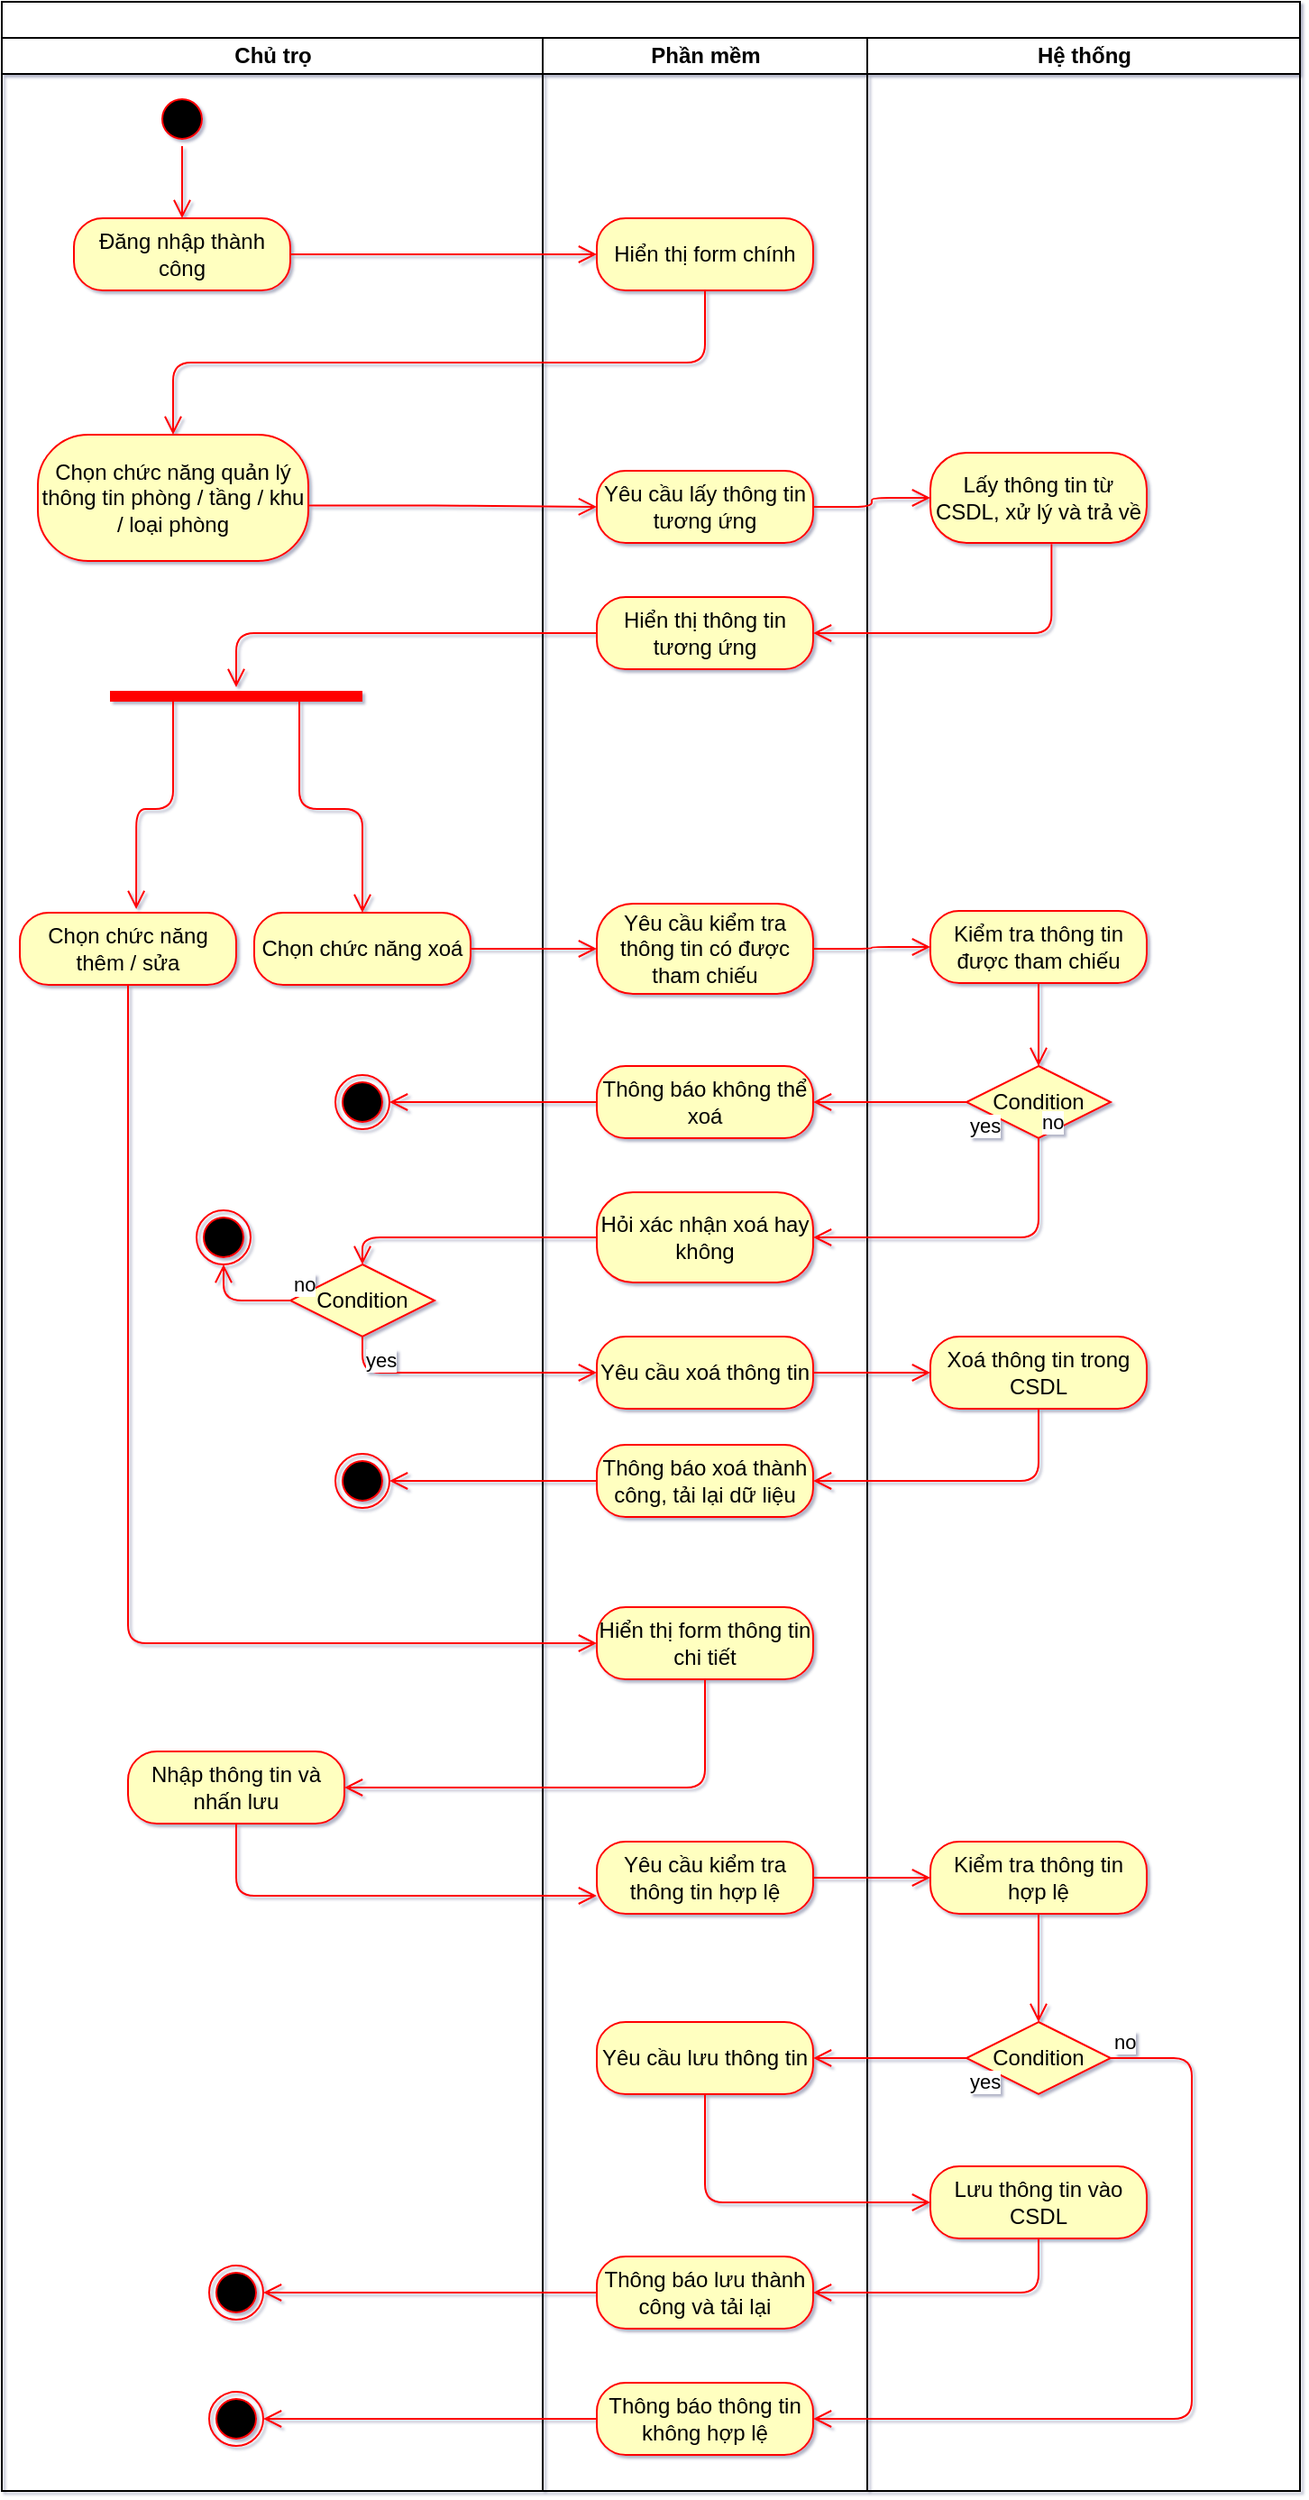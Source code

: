 <mxfile version="12.3.3" type="device" pages="3"><diagram id="8wtXihvaPGxQXvfN6oW_" name="Phòng"><mxGraphModel dx="2149" dy="1546" grid="1" gridSize="10" guides="1" tooltips="1" connect="1" arrows="1" fold="1" page="1" pageScale="1" pageWidth="827" pageHeight="1169" math="0" shadow="1"><root><mxCell id="0"/><mxCell id="1" parent="0"/><mxCell id="dEPfVH88WC-R2HEpu6A2-1" value="" style="swimlane;html=1;childLayout=stackLayout;resizeParent=1;resizeParentMax=0;startSize=20;" vertex="1" parent="1"><mxGeometry x="52" y="20" width="720" height="1380" as="geometry"/></mxCell><mxCell id="dEPfVH88WC-R2HEpu6A2-2" value="Chủ trọ" style="swimlane;html=1;startSize=20;" vertex="1" parent="dEPfVH88WC-R2HEpu6A2-1"><mxGeometry y="20" width="300" height="1360" as="geometry"/></mxCell><mxCell id="dEPfVH88WC-R2HEpu6A2-5" value="" style="ellipse;html=1;shape=startState;fillColor=#000000;strokeColor=#ff0000;" vertex="1" parent="dEPfVH88WC-R2HEpu6A2-2"><mxGeometry x="85" y="30" width="30" height="30" as="geometry"/></mxCell><mxCell id="dEPfVH88WC-R2HEpu6A2-6" value="" style="edgeStyle=orthogonalEdgeStyle;html=1;verticalAlign=bottom;endArrow=open;endSize=8;strokeColor=#ff0000;" edge="1" source="dEPfVH88WC-R2HEpu6A2-5" parent="dEPfVH88WC-R2HEpu6A2-2"><mxGeometry relative="1" as="geometry"><mxPoint x="100" y="100" as="targetPoint"/></mxGeometry></mxCell><mxCell id="dEPfVH88WC-R2HEpu6A2-7" value="Đăng nhập thành công" style="rounded=1;whiteSpace=wrap;html=1;arcSize=40;fontColor=#000000;fillColor=#ffffc0;strokeColor=#ff0000;" vertex="1" parent="dEPfVH88WC-R2HEpu6A2-2"><mxGeometry x="40" y="100" width="120" height="40" as="geometry"/></mxCell><mxCell id="dEPfVH88WC-R2HEpu6A2-11" value="Chọn chức năng quản lý thông tin phòng / tầng / khu / loại phòng" style="rounded=1;whiteSpace=wrap;html=1;arcSize=40;fontColor=#000000;fillColor=#ffffc0;strokeColor=#ff0000;" vertex="1" parent="dEPfVH88WC-R2HEpu6A2-2"><mxGeometry x="20" y="220" width="150" height="70" as="geometry"/></mxCell><mxCell id="dEPfVH88WC-R2HEpu6A2-19" value="" style="shape=line;html=1;strokeWidth=6;strokeColor=#ff0000;" vertex="1" parent="dEPfVH88WC-R2HEpu6A2-2"><mxGeometry x="60" y="360" width="140" height="10" as="geometry"/></mxCell><mxCell id="dEPfVH88WC-R2HEpu6A2-20" value="" style="edgeStyle=orthogonalEdgeStyle;html=1;verticalAlign=bottom;endArrow=open;endSize=8;strokeColor=#ff0000;exitX=0.25;exitY=0.5;exitDx=0;exitDy=0;exitPerimeter=0;entryX=0.538;entryY=-0.05;entryDx=0;entryDy=0;entryPerimeter=0;" edge="1" source="dEPfVH88WC-R2HEpu6A2-19" parent="dEPfVH88WC-R2HEpu6A2-2" target="dEPfVH88WC-R2HEpu6A2-21"><mxGeometry relative="1" as="geometry"><mxPoint x="30" y="480" as="targetPoint"/><mxPoint x="70" y="370" as="sourcePoint"/></mxGeometry></mxCell><mxCell id="dEPfVH88WC-R2HEpu6A2-21" value="Chọn chức năng thêm / sửa" style="rounded=1;whiteSpace=wrap;html=1;arcSize=40;fontColor=#000000;fillColor=#ffffc0;strokeColor=#ff0000;" vertex="1" parent="dEPfVH88WC-R2HEpu6A2-2"><mxGeometry x="10" y="485" width="120" height="40" as="geometry"/></mxCell><mxCell id="dEPfVH88WC-R2HEpu6A2-23" value="Chọn chức năng xoá" style="rounded=1;whiteSpace=wrap;html=1;arcSize=40;fontColor=#000000;fillColor=#ffffc0;strokeColor=#ff0000;" vertex="1" parent="dEPfVH88WC-R2HEpu6A2-2"><mxGeometry x="140" y="485" width="120" height="40" as="geometry"/></mxCell><mxCell id="dEPfVH88WC-R2HEpu6A2-25" value="" style="edgeStyle=orthogonalEdgeStyle;html=1;verticalAlign=bottom;endArrow=open;endSize=8;strokeColor=#ff0000;exitX=0.75;exitY=0.5;exitDx=0;exitDy=0;exitPerimeter=0;entryX=0.5;entryY=0;entryDx=0;entryDy=0;" edge="1" parent="dEPfVH88WC-R2HEpu6A2-2" source="dEPfVH88WC-R2HEpu6A2-19" target="dEPfVH88WC-R2HEpu6A2-23"><mxGeometry relative="1" as="geometry"><mxPoint x="40" y="490.0" as="targetPoint"/><mxPoint x="69.667" y="374.833" as="sourcePoint"/></mxGeometry></mxCell><mxCell id="dEPfVH88WC-R2HEpu6A2-36" value="" style="ellipse;html=1;shape=endState;fillColor=#000000;strokeColor=#ff0000;" vertex="1" parent="dEPfVH88WC-R2HEpu6A2-2"><mxGeometry x="185" y="575" width="30" height="30" as="geometry"/></mxCell><mxCell id="dEPfVH88WC-R2HEpu6A2-39" value="Condition" style="rhombus;whiteSpace=wrap;html=1;fillColor=#ffffc0;strokeColor=#ff0000;" vertex="1" parent="dEPfVH88WC-R2HEpu6A2-2"><mxGeometry x="160" y="680" width="80" height="40" as="geometry"/></mxCell><mxCell id="dEPfVH88WC-R2HEpu6A2-40" value="no" style="edgeStyle=orthogonalEdgeStyle;html=1;align=left;verticalAlign=bottom;endArrow=open;endSize=8;strokeColor=#ff0000;exitX=0;exitY=0.5;exitDx=0;exitDy=0;entryX=0.5;entryY=1;entryDx=0;entryDy=0;" edge="1" source="dEPfVH88WC-R2HEpu6A2-39" parent="dEPfVH88WC-R2HEpu6A2-2" target="dEPfVH88WC-R2HEpu6A2-71"><mxGeometry x="-1" relative="1" as="geometry"><mxPoint x="103" y="700" as="targetPoint"/><Array as="points"><mxPoint x="123" y="700"/></Array></mxGeometry></mxCell><mxCell id="dEPfVH88WC-R2HEpu6A2-49" value="" style="ellipse;html=1;shape=endState;fillColor=#000000;strokeColor=#ff0000;" vertex="1" parent="dEPfVH88WC-R2HEpu6A2-2"><mxGeometry x="185" y="785" width="30" height="30" as="geometry"/></mxCell><mxCell id="dEPfVH88WC-R2HEpu6A2-52" value="Nhập thông tin và nhấn lưu" style="rounded=1;whiteSpace=wrap;html=1;arcSize=40;fontColor=#000000;fillColor=#ffffc0;strokeColor=#ff0000;" vertex="1" parent="dEPfVH88WC-R2HEpu6A2-2"><mxGeometry x="70" y="950" width="120" height="40" as="geometry"/></mxCell><mxCell id="dEPfVH88WC-R2HEpu6A2-67" value="" style="ellipse;html=1;shape=endState;fillColor=#000000;strokeColor=#ff0000;" vertex="1" parent="dEPfVH88WC-R2HEpu6A2-2"><mxGeometry x="115" y="1235" width="30" height="30" as="geometry"/></mxCell><mxCell id="dEPfVH88WC-R2HEpu6A2-70" value="" style="ellipse;html=1;shape=endState;fillColor=#000000;strokeColor=#ff0000;" vertex="1" parent="dEPfVH88WC-R2HEpu6A2-2"><mxGeometry x="115" y="1305" width="30" height="30" as="geometry"/></mxCell><mxCell id="dEPfVH88WC-R2HEpu6A2-71" value="" style="ellipse;html=1;shape=endState;fillColor=#000000;strokeColor=#ff0000;" vertex="1" parent="dEPfVH88WC-R2HEpu6A2-2"><mxGeometry x="108" y="650" width="30" height="30" as="geometry"/></mxCell><mxCell id="dEPfVH88WC-R2HEpu6A2-3" value="Phần mềm" style="swimlane;html=1;startSize=20;" vertex="1" parent="dEPfVH88WC-R2HEpu6A2-1"><mxGeometry x="300" y="20" width="180" height="1360" as="geometry"/></mxCell><mxCell id="dEPfVH88WC-R2HEpu6A2-9" value="Hiển thị form chính" style="rounded=1;whiteSpace=wrap;html=1;arcSize=40;fontColor=#000000;fillColor=#ffffc0;strokeColor=#ff0000;" vertex="1" parent="dEPfVH88WC-R2HEpu6A2-3"><mxGeometry x="30" y="100" width="120" height="40" as="geometry"/></mxCell><mxCell id="dEPfVH88WC-R2HEpu6A2-13" value="Yêu cầu lấy thông tin tương ứng" style="rounded=1;whiteSpace=wrap;html=1;arcSize=40;fontColor=#000000;fillColor=#ffffc0;strokeColor=#ff0000;" vertex="1" parent="dEPfVH88WC-R2HEpu6A2-3"><mxGeometry x="30" y="240" width="120" height="40" as="geometry"/></mxCell><mxCell id="dEPfVH88WC-R2HEpu6A2-17" value="Hiển thị thông tin tương ứng" style="rounded=1;whiteSpace=wrap;html=1;arcSize=40;fontColor=#000000;fillColor=#ffffc0;strokeColor=#ff0000;" vertex="1" parent="dEPfVH88WC-R2HEpu6A2-3"><mxGeometry x="30" y="310" width="120" height="40" as="geometry"/></mxCell><mxCell id="dEPfVH88WC-R2HEpu6A2-26" value="Yêu cầu kiểm tra thông tin có được tham chiếu" style="rounded=1;whiteSpace=wrap;html=1;arcSize=40;fontColor=#000000;fillColor=#ffffc0;strokeColor=#ff0000;" vertex="1" parent="dEPfVH88WC-R2HEpu6A2-3"><mxGeometry x="30" y="480" width="120" height="50" as="geometry"/></mxCell><mxCell id="dEPfVH88WC-R2HEpu6A2-34" value="Thông báo không thể xoá" style="rounded=1;whiteSpace=wrap;html=1;arcSize=40;fontColor=#000000;fillColor=#ffffc0;strokeColor=#ff0000;" vertex="1" parent="dEPfVH88WC-R2HEpu6A2-3"><mxGeometry x="30" y="570" width="120" height="40" as="geometry"/></mxCell><mxCell id="dEPfVH88WC-R2HEpu6A2-37" value="Hỏi xác nhận xoá hay không" style="rounded=1;whiteSpace=wrap;html=1;arcSize=40;fontColor=#000000;fillColor=#ffffc0;strokeColor=#ff0000;" vertex="1" parent="dEPfVH88WC-R2HEpu6A2-3"><mxGeometry x="30" y="640" width="120" height="50" as="geometry"/></mxCell><mxCell id="dEPfVH88WC-R2HEpu6A2-42" value="Yêu cầu xoá thông tin" style="rounded=1;whiteSpace=wrap;html=1;arcSize=40;fontColor=#000000;fillColor=#ffffc0;strokeColor=#ff0000;" vertex="1" parent="dEPfVH88WC-R2HEpu6A2-3"><mxGeometry x="30" y="720" width="120" height="40" as="geometry"/></mxCell><mxCell id="dEPfVH88WC-R2HEpu6A2-47" value="Thông báo xoá thành công, tải lại dữ liệu" style="rounded=1;whiteSpace=wrap;html=1;arcSize=40;fontColor=#000000;fillColor=#ffffc0;strokeColor=#ff0000;" vertex="1" parent="dEPfVH88WC-R2HEpu6A2-3"><mxGeometry x="30" y="780" width="120" height="40" as="geometry"/></mxCell><mxCell id="dEPfVH88WC-R2HEpu6A2-50" value="Hiển thị form thông tin chi tiết" style="rounded=1;whiteSpace=wrap;html=1;arcSize=40;fontColor=#000000;fillColor=#ffffc0;strokeColor=#ff0000;" vertex="1" parent="dEPfVH88WC-R2HEpu6A2-3"><mxGeometry x="30" y="870" width="120" height="40" as="geometry"/></mxCell><mxCell id="dEPfVH88WC-R2HEpu6A2-54" value="Yêu cầu kiểm tra thông tin hợp lệ" style="rounded=1;whiteSpace=wrap;html=1;arcSize=40;fontColor=#000000;fillColor=#ffffc0;strokeColor=#ff0000;" vertex="1" parent="dEPfVH88WC-R2HEpu6A2-3"><mxGeometry x="30" y="1000" width="120" height="40" as="geometry"/></mxCell><mxCell id="dEPfVH88WC-R2HEpu6A2-61" value="Yêu cầu lưu thông tin" style="rounded=1;whiteSpace=wrap;html=1;arcSize=40;fontColor=#000000;fillColor=#ffffc0;strokeColor=#ff0000;" vertex="1" parent="dEPfVH88WC-R2HEpu6A2-3"><mxGeometry x="30" y="1100" width="120" height="40" as="geometry"/></mxCell><mxCell id="dEPfVH88WC-R2HEpu6A2-65" value="Thông báo lưu thành công và tải lại" style="rounded=1;whiteSpace=wrap;html=1;arcSize=40;fontColor=#000000;fillColor=#ffffc0;strokeColor=#ff0000;" vertex="1" parent="dEPfVH88WC-R2HEpu6A2-3"><mxGeometry x="30" y="1230" width="120" height="40" as="geometry"/></mxCell><mxCell id="dEPfVH88WC-R2HEpu6A2-68" value="Thông báo thông tin không hợp lệ" style="rounded=1;whiteSpace=wrap;html=1;arcSize=40;fontColor=#000000;fillColor=#ffffc0;strokeColor=#ff0000;" vertex="1" parent="dEPfVH88WC-R2HEpu6A2-3"><mxGeometry x="30" y="1300" width="120" height="40" as="geometry"/></mxCell><mxCell id="dEPfVH88WC-R2HEpu6A2-4" value="Hệ thống" style="swimlane;html=1;startSize=20;" vertex="1" parent="dEPfVH88WC-R2HEpu6A2-1"><mxGeometry x="480" y="20" width="240" height="1360" as="geometry"/></mxCell><mxCell id="dEPfVH88WC-R2HEpu6A2-15" value="Lấy thông tin từ CSDL, xử lý và trả về" style="rounded=1;whiteSpace=wrap;html=1;arcSize=40;fontColor=#000000;fillColor=#ffffc0;strokeColor=#ff0000;" vertex="1" parent="dEPfVH88WC-R2HEpu6A2-4"><mxGeometry x="35" y="230" width="120" height="50" as="geometry"/></mxCell><mxCell id="dEPfVH88WC-R2HEpu6A2-28" value="Kiểm tra thông tin được tham chiếu" style="rounded=1;whiteSpace=wrap;html=1;arcSize=40;fontColor=#000000;fillColor=#ffffc0;strokeColor=#ff0000;" vertex="1" parent="dEPfVH88WC-R2HEpu6A2-4"><mxGeometry x="35" y="484" width="120" height="40" as="geometry"/></mxCell><mxCell id="dEPfVH88WC-R2HEpu6A2-29" value="" style="edgeStyle=orthogonalEdgeStyle;html=1;verticalAlign=bottom;endArrow=open;endSize=8;strokeColor=#ff0000;entryX=0.5;entryY=0;entryDx=0;entryDy=0;" edge="1" source="dEPfVH88WC-R2HEpu6A2-28" parent="dEPfVH88WC-R2HEpu6A2-4" target="dEPfVH88WC-R2HEpu6A2-30"><mxGeometry relative="1" as="geometry"><mxPoint x="95" y="584" as="targetPoint"/></mxGeometry></mxCell><mxCell id="dEPfVH88WC-R2HEpu6A2-30" value="Condition" style="rhombus;whiteSpace=wrap;html=1;fillColor=#ffffc0;strokeColor=#ff0000;" vertex="1" parent="dEPfVH88WC-R2HEpu6A2-4"><mxGeometry x="55" y="570" width="80" height="40" as="geometry"/></mxCell><mxCell id="dEPfVH88WC-R2HEpu6A2-44" value="Xoá thông tin trong CSDL" style="rounded=1;whiteSpace=wrap;html=1;arcSize=40;fontColor=#000000;fillColor=#ffffc0;strokeColor=#ff0000;" vertex="1" parent="dEPfVH88WC-R2HEpu6A2-4"><mxGeometry x="35" y="720" width="120" height="40" as="geometry"/></mxCell><mxCell id="dEPfVH88WC-R2HEpu6A2-56" value="Kiểm tra thông tin hợp lệ" style="rounded=1;whiteSpace=wrap;html=1;arcSize=40;fontColor=#000000;fillColor=#ffffc0;strokeColor=#ff0000;" vertex="1" parent="dEPfVH88WC-R2HEpu6A2-4"><mxGeometry x="35" y="1000" width="120" height="40" as="geometry"/></mxCell><mxCell id="dEPfVH88WC-R2HEpu6A2-57" value="" style="edgeStyle=orthogonalEdgeStyle;html=1;verticalAlign=bottom;endArrow=open;endSize=8;strokeColor=#ff0000;entryX=0.5;entryY=0;entryDx=0;entryDy=0;" edge="1" source="dEPfVH88WC-R2HEpu6A2-56" parent="dEPfVH88WC-R2HEpu6A2-4" target="dEPfVH88WC-R2HEpu6A2-58"><mxGeometry relative="1" as="geometry"><mxPoint x="95" y="1100" as="targetPoint"/></mxGeometry></mxCell><mxCell id="dEPfVH88WC-R2HEpu6A2-58" value="Condition" style="rhombus;whiteSpace=wrap;html=1;fillColor=#ffffc0;strokeColor=#ff0000;" vertex="1" parent="dEPfVH88WC-R2HEpu6A2-4"><mxGeometry x="55" y="1100" width="80" height="40" as="geometry"/></mxCell><mxCell id="dEPfVH88WC-R2HEpu6A2-63" value="Lưu thông tin vào CSDL" style="rounded=1;whiteSpace=wrap;html=1;arcSize=40;fontColor=#000000;fillColor=#ffffc0;strokeColor=#ff0000;" vertex="1" parent="dEPfVH88WC-R2HEpu6A2-4"><mxGeometry x="35" y="1180" width="120" height="40" as="geometry"/></mxCell><mxCell id="dEPfVH88WC-R2HEpu6A2-8" value="" style="edgeStyle=orthogonalEdgeStyle;html=1;verticalAlign=bottom;endArrow=open;endSize=8;strokeColor=#ff0000;exitX=1;exitY=0.5;exitDx=0;exitDy=0;entryX=0;entryY=0.5;entryDx=0;entryDy=0;" edge="1" source="dEPfVH88WC-R2HEpu6A2-7" parent="dEPfVH88WC-R2HEpu6A2-1" target="dEPfVH88WC-R2HEpu6A2-9"><mxGeometry relative="1" as="geometry"><mxPoint x="230" y="140" as="targetPoint"/></mxGeometry></mxCell><mxCell id="dEPfVH88WC-R2HEpu6A2-10" value="" style="edgeStyle=orthogonalEdgeStyle;html=1;verticalAlign=bottom;endArrow=open;endSize=8;strokeColor=#ff0000;entryX=0.5;entryY=0;entryDx=0;entryDy=0;exitX=0.5;exitY=1;exitDx=0;exitDy=0;" edge="1" source="dEPfVH88WC-R2HEpu6A2-9" parent="dEPfVH88WC-R2HEpu6A2-1" target="dEPfVH88WC-R2HEpu6A2-11"><mxGeometry relative="1" as="geometry"><mxPoint x="290" y="220" as="targetPoint"/></mxGeometry></mxCell><mxCell id="dEPfVH88WC-R2HEpu6A2-12" value="" style="edgeStyle=orthogonalEdgeStyle;html=1;verticalAlign=bottom;endArrow=open;endSize=8;strokeColor=#ff0000;entryX=0;entryY=0.5;entryDx=0;entryDy=0;exitX=1;exitY=0.561;exitDx=0;exitDy=0;exitPerimeter=0;" edge="1" source="dEPfVH88WC-R2HEpu6A2-11" parent="dEPfVH88WC-R2HEpu6A2-1" target="dEPfVH88WC-R2HEpu6A2-13"><mxGeometry relative="1" as="geometry"><mxPoint x="100" y="390" as="targetPoint"/></mxGeometry></mxCell><mxCell id="dEPfVH88WC-R2HEpu6A2-14" value="" style="edgeStyle=orthogonalEdgeStyle;html=1;verticalAlign=bottom;endArrow=open;endSize=8;strokeColor=#ff0000;entryX=0;entryY=0.5;entryDx=0;entryDy=0;" edge="1" source="dEPfVH88WC-R2HEpu6A2-13" parent="dEPfVH88WC-R2HEpu6A2-1" target="dEPfVH88WC-R2HEpu6A2-15"><mxGeometry relative="1" as="geometry"><mxPoint x="415" y="280" as="targetPoint"/></mxGeometry></mxCell><mxCell id="dEPfVH88WC-R2HEpu6A2-16" value="" style="edgeStyle=orthogonalEdgeStyle;html=1;verticalAlign=bottom;endArrow=open;endSize=8;strokeColor=#ff0000;entryX=1;entryY=0.5;entryDx=0;entryDy=0;exitX=0.56;exitY=1.013;exitDx=0;exitDy=0;exitPerimeter=0;" edge="1" source="dEPfVH88WC-R2HEpu6A2-15" parent="dEPfVH88WC-R2HEpu6A2-1" target="dEPfVH88WC-R2HEpu6A2-17"><mxGeometry relative="1" as="geometry"><mxPoint x="475" y="360" as="targetPoint"/></mxGeometry></mxCell><mxCell id="dEPfVH88WC-R2HEpu6A2-18" value="" style="edgeStyle=orthogonalEdgeStyle;html=1;verticalAlign=bottom;endArrow=open;endSize=8;strokeColor=#ff0000;" edge="1" source="dEPfVH88WC-R2HEpu6A2-17" parent="dEPfVH88WC-R2HEpu6A2-1" target="dEPfVH88WC-R2HEpu6A2-19"><mxGeometry relative="1" as="geometry"><mxPoint x="100" y="350" as="targetPoint"/><Array as="points"><mxPoint x="130" y="350"/></Array></mxGeometry></mxCell><mxCell id="dEPfVH88WC-R2HEpu6A2-24" value="" style="edgeStyle=orthogonalEdgeStyle;html=1;verticalAlign=bottom;endArrow=open;endSize=8;strokeColor=#ff0000;entryX=0;entryY=0.5;entryDx=0;entryDy=0;" edge="1" source="dEPfVH88WC-R2HEpu6A2-23" parent="dEPfVH88WC-R2HEpu6A2-1" target="dEPfVH88WC-R2HEpu6A2-26"><mxGeometry relative="1" as="geometry"><mxPoint x="225" y="590" as="targetPoint"/></mxGeometry></mxCell><mxCell id="dEPfVH88WC-R2HEpu6A2-27" value="" style="edgeStyle=orthogonalEdgeStyle;html=1;verticalAlign=bottom;endArrow=open;endSize=8;strokeColor=#ff0000;entryX=0;entryY=0.5;entryDx=0;entryDy=0;" edge="1" source="dEPfVH88WC-R2HEpu6A2-26" parent="dEPfVH88WC-R2HEpu6A2-1" target="dEPfVH88WC-R2HEpu6A2-28"><mxGeometry relative="1" as="geometry"><mxPoint x="390" y="600" as="targetPoint"/></mxGeometry></mxCell><mxCell id="dEPfVH88WC-R2HEpu6A2-32" value="yes" style="edgeStyle=orthogonalEdgeStyle;html=1;align=left;verticalAlign=top;endArrow=open;endSize=8;strokeColor=#ff0000;entryX=1;entryY=0.5;entryDx=0;entryDy=0;" edge="1" source="dEPfVH88WC-R2HEpu6A2-30" parent="dEPfVH88WC-R2HEpu6A2-1" target="dEPfVH88WC-R2HEpu6A2-34"><mxGeometry x="-1" relative="1" as="geometry"><mxPoint x="525" y="710" as="targetPoint"/></mxGeometry></mxCell><mxCell id="dEPfVH88WC-R2HEpu6A2-35" value="" style="edgeStyle=orthogonalEdgeStyle;html=1;verticalAlign=bottom;endArrow=open;endSize=8;strokeColor=#ff0000;entryX=1;entryY=0.5;entryDx=0;entryDy=0;" edge="1" source="dEPfVH88WC-R2HEpu6A2-34" parent="dEPfVH88WC-R2HEpu6A2-1" target="dEPfVH88WC-R2HEpu6A2-36"><mxGeometry relative="1" as="geometry"><mxPoint x="390" y="710" as="targetPoint"/></mxGeometry></mxCell><mxCell id="dEPfVH88WC-R2HEpu6A2-31" value="no" style="edgeStyle=orthogonalEdgeStyle;html=1;align=left;verticalAlign=bottom;endArrow=open;endSize=8;strokeColor=#ff0000;entryX=1;entryY=0.5;entryDx=0;entryDy=0;exitX=0.5;exitY=1;exitDx=0;exitDy=0;" edge="1" source="dEPfVH88WC-R2HEpu6A2-30" parent="dEPfVH88WC-R2HEpu6A2-1" target="dEPfVH88WC-R2HEpu6A2-37"><mxGeometry x="-1" relative="1" as="geometry"><mxPoint x="640" y="710" as="targetPoint"/></mxGeometry></mxCell><mxCell id="dEPfVH88WC-R2HEpu6A2-38" value="" style="edgeStyle=orthogonalEdgeStyle;html=1;verticalAlign=bottom;endArrow=open;endSize=8;strokeColor=#ff0000;entryX=0.5;entryY=0;entryDx=0;entryDy=0;" edge="1" source="dEPfVH88WC-R2HEpu6A2-37" parent="dEPfVH88WC-R2HEpu6A2-1" target="dEPfVH88WC-R2HEpu6A2-39"><mxGeometry relative="1" as="geometry"><mxPoint x="390" y="760" as="targetPoint"/></mxGeometry></mxCell><mxCell id="dEPfVH88WC-R2HEpu6A2-41" value="yes" style="edgeStyle=orthogonalEdgeStyle;html=1;align=left;verticalAlign=top;endArrow=open;endSize=8;strokeColor=#ff0000;entryX=0;entryY=0.5;entryDx=0;entryDy=0;exitX=0.5;exitY=1;exitDx=0;exitDy=0;" edge="1" source="dEPfVH88WC-R2HEpu6A2-39" parent="dEPfVH88WC-R2HEpu6A2-1" target="dEPfVH88WC-R2HEpu6A2-42"><mxGeometry x="-1" relative="1" as="geometry"><mxPoint x="200" y="800" as="targetPoint"/></mxGeometry></mxCell><mxCell id="dEPfVH88WC-R2HEpu6A2-43" value="" style="edgeStyle=orthogonalEdgeStyle;html=1;verticalAlign=bottom;endArrow=open;endSize=8;strokeColor=#ff0000;entryX=0;entryY=0.5;entryDx=0;entryDy=0;" edge="1" source="dEPfVH88WC-R2HEpu6A2-42" parent="dEPfVH88WC-R2HEpu6A2-1" target="dEPfVH88WC-R2HEpu6A2-44"><mxGeometry relative="1" as="geometry"><mxPoint x="390" y="840" as="targetPoint"/></mxGeometry></mxCell><mxCell id="dEPfVH88WC-R2HEpu6A2-45" value="" style="edgeStyle=orthogonalEdgeStyle;html=1;verticalAlign=bottom;endArrow=open;endSize=8;strokeColor=#ff0000;entryX=1;entryY=0.5;entryDx=0;entryDy=0;exitX=0.5;exitY=1;exitDx=0;exitDy=0;" edge="1" source="dEPfVH88WC-R2HEpu6A2-44" parent="dEPfVH88WC-R2HEpu6A2-1" target="dEPfVH88WC-R2HEpu6A2-47"><mxGeometry relative="1" as="geometry"><mxPoint x="575" y="840" as="targetPoint"/></mxGeometry></mxCell><mxCell id="dEPfVH88WC-R2HEpu6A2-48" value="" style="edgeStyle=orthogonalEdgeStyle;html=1;verticalAlign=bottom;endArrow=open;endSize=8;strokeColor=#ff0000;entryX=1;entryY=0.5;entryDx=0;entryDy=0;" edge="1" source="dEPfVH88WC-R2HEpu6A2-47" parent="dEPfVH88WC-R2HEpu6A2-1" target="dEPfVH88WC-R2HEpu6A2-49"><mxGeometry relative="1" as="geometry"><mxPoint x="220" y="820" as="targetPoint"/></mxGeometry></mxCell><mxCell id="dEPfVH88WC-R2HEpu6A2-22" value="" style="edgeStyle=orthogonalEdgeStyle;html=1;verticalAlign=bottom;endArrow=open;endSize=8;strokeColor=#ff0000;entryX=0;entryY=0.5;entryDx=0;entryDy=0;exitX=0.5;exitY=1;exitDx=0;exitDy=0;" edge="1" source="dEPfVH88WC-R2HEpu6A2-21" parent="dEPfVH88WC-R2HEpu6A2-1" target="dEPfVH88WC-R2HEpu6A2-50"><mxGeometry relative="1" as="geometry"><mxPoint x="70" y="600" as="targetPoint"/></mxGeometry></mxCell><mxCell id="dEPfVH88WC-R2HEpu6A2-51" value="" style="edgeStyle=orthogonalEdgeStyle;html=1;verticalAlign=bottom;endArrow=open;endSize=8;strokeColor=#ff0000;exitX=0.5;exitY=1;exitDx=0;exitDy=0;" edge="1" source="dEPfVH88WC-R2HEpu6A2-50" parent="dEPfVH88WC-R2HEpu6A2-1"><mxGeometry relative="1" as="geometry"><mxPoint x="190" y="990" as="targetPoint"/><Array as="points"><mxPoint x="390" y="990"/><mxPoint x="190" y="990"/></Array></mxGeometry></mxCell><mxCell id="dEPfVH88WC-R2HEpu6A2-53" value="" style="edgeStyle=orthogonalEdgeStyle;html=1;verticalAlign=bottom;endArrow=open;endSize=8;strokeColor=#ff0000;entryX=0;entryY=0.75;entryDx=0;entryDy=0;exitX=0.5;exitY=1;exitDx=0;exitDy=0;" edge="1" source="dEPfVH88WC-R2HEpu6A2-52" parent="dEPfVH88WC-R2HEpu6A2-1" target="dEPfVH88WC-R2HEpu6A2-54"><mxGeometry relative="1" as="geometry"><mxPoint x="130" y="1070" as="targetPoint"/></mxGeometry></mxCell><mxCell id="dEPfVH88WC-R2HEpu6A2-55" value="" style="edgeStyle=orthogonalEdgeStyle;html=1;verticalAlign=bottom;endArrow=open;endSize=8;strokeColor=#ff0000;entryX=0;entryY=0.5;entryDx=0;entryDy=0;" edge="1" source="dEPfVH88WC-R2HEpu6A2-54" parent="dEPfVH88WC-R2HEpu6A2-1" target="dEPfVH88WC-R2HEpu6A2-56"><mxGeometry relative="1" as="geometry"><mxPoint x="390" y="1110" as="targetPoint"/></mxGeometry></mxCell><mxCell id="dEPfVH88WC-R2HEpu6A2-60" value="yes" style="edgeStyle=orthogonalEdgeStyle;html=1;align=left;verticalAlign=top;endArrow=open;endSize=8;strokeColor=#ff0000;entryX=1;entryY=0.5;entryDx=0;entryDy=0;" edge="1" source="dEPfVH88WC-R2HEpu6A2-58" parent="dEPfVH88WC-R2HEpu6A2-1" target="dEPfVH88WC-R2HEpu6A2-61"><mxGeometry x="-1" relative="1" as="geometry"><mxPoint x="575" y="1220" as="targetPoint"/></mxGeometry></mxCell><mxCell id="dEPfVH88WC-R2HEpu6A2-62" value="" style="edgeStyle=orthogonalEdgeStyle;html=1;verticalAlign=bottom;endArrow=open;endSize=8;strokeColor=#ff0000;entryX=0;entryY=0.5;entryDx=0;entryDy=0;exitX=0.5;exitY=1;exitDx=0;exitDy=0;" edge="1" source="dEPfVH88WC-R2HEpu6A2-61" parent="dEPfVH88WC-R2HEpu6A2-1" target="dEPfVH88WC-R2HEpu6A2-63"><mxGeometry relative="1" as="geometry"><mxPoint x="390" y="1220" as="targetPoint"/></mxGeometry></mxCell><mxCell id="dEPfVH88WC-R2HEpu6A2-64" value="" style="edgeStyle=orthogonalEdgeStyle;html=1;verticalAlign=bottom;endArrow=open;endSize=8;strokeColor=#ff0000;entryX=1;entryY=0.5;entryDx=0;entryDy=0;exitX=0.5;exitY=1;exitDx=0;exitDy=0;" edge="1" source="dEPfVH88WC-R2HEpu6A2-63" parent="dEPfVH88WC-R2HEpu6A2-1" target="dEPfVH88WC-R2HEpu6A2-65"><mxGeometry relative="1" as="geometry"><mxPoint x="570" y="1300" as="targetPoint"/></mxGeometry></mxCell><mxCell id="dEPfVH88WC-R2HEpu6A2-66" value="" style="edgeStyle=orthogonalEdgeStyle;html=1;verticalAlign=bottom;endArrow=open;endSize=8;strokeColor=#ff0000;entryX=1;entryY=0.5;entryDx=0;entryDy=0;" edge="1" source="dEPfVH88WC-R2HEpu6A2-65" parent="dEPfVH88WC-R2HEpu6A2-1" target="dEPfVH88WC-R2HEpu6A2-67"><mxGeometry relative="1" as="geometry"><mxPoint x="390" y="1350" as="targetPoint"/></mxGeometry></mxCell><mxCell id="dEPfVH88WC-R2HEpu6A2-59" value="no" style="edgeStyle=orthogonalEdgeStyle;html=1;align=left;verticalAlign=bottom;endArrow=open;endSize=8;strokeColor=#ff0000;entryX=1;entryY=0.5;entryDx=0;entryDy=0;exitX=1;exitY=0.5;exitDx=0;exitDy=0;" edge="1" source="dEPfVH88WC-R2HEpu6A2-58" parent="dEPfVH88WC-R2HEpu6A2-1" target="dEPfVH88WC-R2HEpu6A2-68"><mxGeometry x="-1" relative="1" as="geometry"><mxPoint x="715" y="1140" as="targetPoint"/><Array as="points"><mxPoint x="660" y="1140"/><mxPoint x="660" y="1340"/></Array></mxGeometry></mxCell><mxCell id="dEPfVH88WC-R2HEpu6A2-69" value="" style="edgeStyle=orthogonalEdgeStyle;html=1;verticalAlign=bottom;endArrow=open;endSize=8;strokeColor=#ff0000;entryX=1;entryY=0.5;entryDx=0;entryDy=0;" edge="1" source="dEPfVH88WC-R2HEpu6A2-68" parent="dEPfVH88WC-R2HEpu6A2-1" target="dEPfVH88WC-R2HEpu6A2-70"><mxGeometry relative="1" as="geometry"><mxPoint x="390" y="1420" as="targetPoint"/></mxGeometry></mxCell><mxCell id="dEPfVH88WC-R2HEpu6A2-46" style="edgeStyle=orthogonalEdgeStyle;rounded=0;orthogonalLoop=1;jettySize=auto;html=1;exitX=0;exitY=0.75;exitDx=0;exitDy=0;" edge="1" parent="1" source="dEPfVH88WC-R2HEpu6A2-44"><mxGeometry relative="1" as="geometry"><mxPoint x="566.793" y="790.103" as="targetPoint"/></mxGeometry></mxCell></root></mxGraphModel></diagram><diagram id="J-n54WPEKxjX8JINaHdz" name="Khách trọ"><mxGraphModel dx="1880" dy="1353" grid="1" gridSize="10" guides="1" tooltips="1" connect="1" arrows="1" fold="1" page="1" pageScale="1" pageWidth="827" pageHeight="1169" math="0" shadow="1"><root><mxCell id="4bKU4pQCc2RGIsMysiEd-0"/><mxCell id="4bKU4pQCc2RGIsMysiEd-1" parent="4bKU4pQCc2RGIsMysiEd-0"/><mxCell id="evB7riUCgC-BBWVNGEZV-0" value="" style="swimlane;html=1;childLayout=stackLayout;resizeParent=1;resizeParentMax=0;startSize=20;" vertex="1" parent="4bKU4pQCc2RGIsMysiEd-1"><mxGeometry x="20" y="20" width="1070" height="1000" as="geometry"/></mxCell><mxCell id="evB7riUCgC-BBWVNGEZV-1" value="Chủ trọ" style="swimlane;html=1;startSize=20;" vertex="1" parent="evB7riUCgC-BBWVNGEZV-0"><mxGeometry y="20" width="430" height="980" as="geometry"/></mxCell><mxCell id="evB7riUCgC-BBWVNGEZV-4" value="" style="ellipse;html=1;shape=startState;fillColor=#000000;strokeColor=#ff0000;" vertex="1" parent="evB7riUCgC-BBWVNGEZV-1"><mxGeometry x="80" y="40" width="30" height="30" as="geometry"/></mxCell><mxCell id="evB7riUCgC-BBWVNGEZV-5" value="" style="edgeStyle=orthogonalEdgeStyle;html=1;verticalAlign=bottom;endArrow=open;endSize=8;strokeColor=#ff0000;entryX=0.5;entryY=0;entryDx=0;entryDy=0;" edge="1" source="evB7riUCgC-BBWVNGEZV-4" parent="evB7riUCgC-BBWVNGEZV-1" target="evB7riUCgC-BBWVNGEZV-6"><mxGeometry relative="1" as="geometry"><mxPoint x="95" y="130" as="targetPoint"/></mxGeometry></mxCell><mxCell id="evB7riUCgC-BBWVNGEZV-6" value="Đăng nhập thành công" style="rounded=1;whiteSpace=wrap;html=1;arcSize=40;fontColor=#000000;fillColor=#ffffc0;strokeColor=#ff0000;" vertex="1" parent="evB7riUCgC-BBWVNGEZV-1"><mxGeometry x="35" y="130" width="120" height="40" as="geometry"/></mxCell><mxCell id="evB7riUCgC-BBWVNGEZV-10" value="Chọn chức năng quản lý thông tin hợp đồng" style="rounded=1;whiteSpace=wrap;html=1;arcSize=40;fontColor=#000000;fillColor=#ffffc0;strokeColor=#ff0000;" vertex="1" parent="evB7riUCgC-BBWVNGEZV-1"><mxGeometry x="141" y="220" width="120" height="50" as="geometry"/></mxCell><mxCell id="evB7riUCgC-BBWVNGEZV-11" value="" style="edgeStyle=orthogonalEdgeStyle;html=1;verticalAlign=bottom;endArrow=open;endSize=8;strokeColor=#ff0000;entryX=0.48;entryY=0.286;entryDx=0;entryDy=0;entryPerimeter=0;" edge="1" source="evB7riUCgC-BBWVNGEZV-10" parent="evB7riUCgC-BBWVNGEZV-1" target="evB7riUCgC-BBWVNGEZV-13"><mxGeometry relative="1" as="geometry"><mxPoint x="149" y="320" as="targetPoint"/></mxGeometry></mxCell><mxCell id="evB7riUCgC-BBWVNGEZV-13" value="" style="shape=line;html=1;strokeWidth=6;strokeColor=#ff0000;" vertex="1" parent="evB7riUCgC-BBWVNGEZV-1"><mxGeometry x="134" y="320" width="140" height="10" as="geometry"/></mxCell><mxCell id="evB7riUCgC-BBWVNGEZV-15" value="Thêm hợp đồng" style="rounded=1;whiteSpace=wrap;html=1;arcSize=40;fontColor=#000000;fillColor=#ffffc0;strokeColor=#ff0000;" vertex="1" parent="evB7riUCgC-BBWVNGEZV-1"><mxGeometry x="4" y="370" width="120" height="40" as="geometry"/></mxCell><mxCell id="evB7riUCgC-BBWVNGEZV-18" value="" style="edgeStyle=orthogonalEdgeStyle;html=1;verticalAlign=bottom;endArrow=open;endSize=8;strokeColor=#ff0000;entryX=0.458;entryY=0;entryDx=0;entryDy=0;entryPerimeter=0;exitX=0.46;exitY=0.639;exitDx=0;exitDy=0;exitPerimeter=0;" edge="1" parent="evB7riUCgC-BBWVNGEZV-1" source="evB7riUCgC-BBWVNGEZV-13" target="evB7riUCgC-BBWVNGEZV-15"><mxGeometry relative="1" as="geometry"><mxPoint x="141.379" y="332.862" as="targetPoint"/><mxPoint x="139" y="350" as="sourcePoint"/><Array as="points"><mxPoint x="199" y="340"/><mxPoint x="59" y="340"/></Array></mxGeometry></mxCell><mxCell id="evB7riUCgC-BBWVNGEZV-20" value="Xoá hợp đồng" style="rounded=1;whiteSpace=wrap;html=1;arcSize=40;fontColor=#000000;fillColor=#ffffc0;strokeColor=#ff0000;" vertex="1" parent="evB7riUCgC-BBWVNGEZV-1"><mxGeometry x="144" y="370" width="120" height="40" as="geometry"/></mxCell><mxCell id="evB7riUCgC-BBWVNGEZV-22" value="" style="html=1;verticalAlign=bottom;endArrow=open;endSize=8;strokeColor=#ff0000;entryX=0.5;entryY=0;entryDx=0;entryDy=0;edgeStyle=orthogonalEdgeStyle;" edge="1" parent="evB7riUCgC-BBWVNGEZV-1"><mxGeometry relative="1" as="geometry"><mxPoint x="203" y="370" as="targetPoint"/><mxPoint x="203" y="323" as="sourcePoint"/></mxGeometry></mxCell><mxCell id="evB7riUCgC-BBWVNGEZV-25" value="Cập nhật thông tin" style="rounded=1;whiteSpace=wrap;html=1;arcSize=40;fontColor=#000000;fillColor=#ffffc0;strokeColor=#ff0000;" vertex="1" parent="evB7riUCgC-BBWVNGEZV-1"><mxGeometry x="290" y="370" width="120" height="40" as="geometry"/></mxCell><mxCell id="evB7riUCgC-BBWVNGEZV-27" value="" style="edgeStyle=orthogonalEdgeStyle;html=1;verticalAlign=bottom;endArrow=open;endSize=8;strokeColor=#ff0000;entryX=0.5;entryY=0;entryDx=0;entryDy=0;exitX=0.529;exitY=0.7;exitDx=0;exitDy=0;exitPerimeter=0;" edge="1" parent="evB7riUCgC-BBWVNGEZV-1" source="evB7riUCgC-BBWVNGEZV-13" target="evB7riUCgC-BBWVNGEZV-25"><mxGeometry relative="1" as="geometry"><mxPoint x="308" y="360" as="targetPoint"/><mxPoint x="242" y="324" as="sourcePoint"/><Array as="points"><mxPoint x="210" y="327"/><mxPoint x="210" y="339"/><mxPoint x="350" y="339"/></Array></mxGeometry></mxCell><mxCell id="evB7riUCgC-BBWVNGEZV-35" value="" style="ellipse;html=1;shape=endState;fillColor=#000000;strokeColor=#ff0000;" vertex="1" parent="evB7riUCgC-BBWVNGEZV-1"><mxGeometry x="335" y="465" width="30" height="30" as="geometry"/></mxCell><mxCell id="evB7riUCgC-BBWVNGEZV-44" value="" style="ellipse;html=1;shape=endState;fillColor=#000000;strokeColor=#ff0000;" vertex="1" parent="evB7riUCgC-BBWVNGEZV-1"><mxGeometry x="335" y="635" width="30" height="30" as="geometry"/></mxCell><mxCell id="evB7riUCgC-BBWVNGEZV-47" value="Nhập thông tin khách và chọn phòng, nhấn thêm" style="rounded=1;whiteSpace=wrap;html=1;arcSize=40;fontColor=#000000;fillColor=#ffffc0;strokeColor=#ff0000;" vertex="1" parent="evB7riUCgC-BBWVNGEZV-1"><mxGeometry x="120" y="770" width="141" height="60" as="geometry"/></mxCell><mxCell id="evB7riUCgC-BBWVNGEZV-56" value="" style="ellipse;html=1;shape=endState;fillColor=#000000;strokeColor=#ff0000;" vertex="1" parent="evB7riUCgC-BBWVNGEZV-1"><mxGeometry x="175" y="915" width="30" height="30" as="geometry"/></mxCell><mxCell id="evB7riUCgC-BBWVNGEZV-2" value="Phần mềm" style="swimlane;html=1;startSize=20;" vertex="1" parent="evB7riUCgC-BBWVNGEZV-0"><mxGeometry x="430" y="20" width="360" height="980" as="geometry"/></mxCell><mxCell id="evB7riUCgC-BBWVNGEZV-8" value="Hiển thị form chính" style="rounded=1;whiteSpace=wrap;html=1;arcSize=40;fontColor=#000000;fillColor=#ffffc0;strokeColor=#ff0000;" vertex="1" parent="evB7riUCgC-BBWVNGEZV-2"><mxGeometry x="120" y="130" width="120" height="40" as="geometry"/></mxCell><mxCell id="evB7riUCgC-BBWVNGEZV-29" value="Yêu cầu lưu thông tin" style="rounded=1;whiteSpace=wrap;html=1;arcSize=40;fontColor=#000000;fillColor=#ffffc0;strokeColor=#ff0000;" vertex="1" parent="evB7riUCgC-BBWVNGEZV-2"><mxGeometry x="120" y="370" width="120" height="40" as="geometry"/></mxCell><mxCell id="evB7riUCgC-BBWVNGEZV-33" value="Thông báo lưu thành công" style="rounded=1;whiteSpace=wrap;html=1;arcSize=40;fontColor=#000000;fillColor=#ffffc0;strokeColor=#ff0000;" vertex="1" parent="evB7riUCgC-BBWVNGEZV-2"><mxGeometry x="120" y="460" width="120" height="40" as="geometry"/></mxCell><mxCell id="evB7riUCgC-BBWVNGEZV-36" value="Yêu cầu xoá thông tin hợp dồng" style="rounded=1;whiteSpace=wrap;html=1;arcSize=40;fontColor=#000000;fillColor=#ffffc0;strokeColor=#ff0000;" vertex="1" parent="evB7riUCgC-BBWVNGEZV-2"><mxGeometry x="120" y="560" width="120" height="40" as="geometry"/></mxCell><mxCell id="evB7riUCgC-BBWVNGEZV-42" value="Thông báo xoá thông tin thành công" style="rounded=1;whiteSpace=wrap;html=1;arcSize=40;fontColor=#000000;fillColor=#ffffc0;strokeColor=#ff0000;" vertex="1" parent="evB7riUCgC-BBWVNGEZV-2"><mxGeometry x="120" y="630" width="120" height="40" as="geometry"/></mxCell><mxCell id="evB7riUCgC-BBWVNGEZV-45" value="Hiển thị form tạo hợp đồng" style="rounded=1;whiteSpace=wrap;html=1;arcSize=40;fontColor=#000000;fillColor=#ffffc0;strokeColor=#ff0000;" vertex="1" parent="evB7riUCgC-BBWVNGEZV-2"><mxGeometry x="120" y="720" width="120" height="40" as="geometry"/></mxCell><mxCell id="evB7riUCgC-BBWVNGEZV-50" value="Yêu cầu lưu thông tin" style="rounded=1;whiteSpace=wrap;html=1;arcSize=40;fontColor=#000000;fillColor=#ffffc0;strokeColor=#ff0000;" vertex="1" parent="evB7riUCgC-BBWVNGEZV-2"><mxGeometry x="120" y="840" width="120" height="40" as="geometry"/></mxCell><mxCell id="evB7riUCgC-BBWVNGEZV-54" value="Thông báo thêm thành công" style="rounded=1;whiteSpace=wrap;html=1;arcSize=40;fontColor=#000000;fillColor=#ffffc0;strokeColor=#ff0000;" vertex="1" parent="evB7riUCgC-BBWVNGEZV-2"><mxGeometry x="120" y="910" width="120" height="40" as="geometry"/></mxCell><mxCell id="evB7riUCgC-BBWVNGEZV-3" value="Hệ thống" style="swimlane;html=1;startSize=20;" vertex="1" parent="evB7riUCgC-BBWVNGEZV-0"><mxGeometry x="790" y="20" width="280" height="980" as="geometry"/></mxCell><mxCell id="evB7riUCgC-BBWVNGEZV-31" value="Lưu thông tin vào CSDL" style="rounded=1;whiteSpace=wrap;html=1;arcSize=40;fontColor=#000000;fillColor=#ffffc0;strokeColor=#ff0000;" vertex="1" parent="evB7riUCgC-BBWVNGEZV-3"><mxGeometry x="120" y="370" width="120" height="40" as="geometry"/></mxCell><mxCell id="evB7riUCgC-BBWVNGEZV-38" value="Xoá thông tin hợp đồng trong CSDL" style="rounded=1;whiteSpace=wrap;html=1;arcSize=40;fontColor=#000000;fillColor=#ffffc0;strokeColor=#ff0000;" vertex="1" parent="evB7riUCgC-BBWVNGEZV-3"><mxGeometry x="120" y="560" width="120" height="40" as="geometry"/></mxCell><mxCell id="evB7riUCgC-BBWVNGEZV-52" value="Lưu thông tin vào CSDL" style="rounded=1;whiteSpace=wrap;html=1;arcSize=40;fontColor=#000000;fillColor=#ffffc0;strokeColor=#ff0000;" vertex="1" parent="evB7riUCgC-BBWVNGEZV-3"><mxGeometry x="120" y="840" width="120" height="40" as="geometry"/></mxCell><mxCell id="evB7riUCgC-BBWVNGEZV-7" value="" style="edgeStyle=orthogonalEdgeStyle;html=1;verticalAlign=bottom;endArrow=open;endSize=8;strokeColor=#ff0000;entryX=0;entryY=0.5;entryDx=0;entryDy=0;" edge="1" source="evB7riUCgC-BBWVNGEZV-6" parent="evB7riUCgC-BBWVNGEZV-0" target="evB7riUCgC-BBWVNGEZV-8"><mxGeometry relative="1" as="geometry"><mxPoint x="95" y="250" as="targetPoint"/></mxGeometry></mxCell><mxCell id="evB7riUCgC-BBWVNGEZV-9" value="" style="edgeStyle=orthogonalEdgeStyle;html=1;verticalAlign=bottom;endArrow=open;endSize=8;strokeColor=#ff0000;entryX=0.5;entryY=0;entryDx=0;entryDy=0;exitX=0.5;exitY=1;exitDx=0;exitDy=0;" edge="1" source="evB7riUCgC-BBWVNGEZV-8" parent="evB7riUCgC-BBWVNGEZV-0" target="evB7riUCgC-BBWVNGEZV-10"><mxGeometry relative="1" as="geometry"><mxPoint x="285" y="250" as="targetPoint"/></mxGeometry></mxCell><mxCell id="evB7riUCgC-BBWVNGEZV-26" value="" style="edgeStyle=orthogonalEdgeStyle;html=1;verticalAlign=bottom;endArrow=open;endSize=8;strokeColor=#ff0000;entryX=0;entryY=0.5;entryDx=0;entryDy=0;" edge="1" source="evB7riUCgC-BBWVNGEZV-25" parent="evB7riUCgC-BBWVNGEZV-0" target="evB7riUCgC-BBWVNGEZV-29"><mxGeometry relative="1" as="geometry"><mxPoint x="350" y="490" as="targetPoint"/></mxGeometry></mxCell><mxCell id="evB7riUCgC-BBWVNGEZV-30" value="" style="edgeStyle=orthogonalEdgeStyle;html=1;verticalAlign=bottom;endArrow=open;endSize=8;strokeColor=#ff0000;entryX=0;entryY=0.5;entryDx=0;entryDy=0;" edge="1" source="evB7riUCgC-BBWVNGEZV-29" parent="evB7riUCgC-BBWVNGEZV-0" target="evB7riUCgC-BBWVNGEZV-31"><mxGeometry relative="1" as="geometry"><mxPoint x="610" y="510" as="targetPoint"/></mxGeometry></mxCell><mxCell id="evB7riUCgC-BBWVNGEZV-32" value="" style="edgeStyle=orthogonalEdgeStyle;html=1;verticalAlign=bottom;endArrow=open;endSize=8;strokeColor=#ff0000;entryX=1;entryY=0.5;entryDx=0;entryDy=0;exitX=0.5;exitY=1;exitDx=0;exitDy=0;" edge="1" source="evB7riUCgC-BBWVNGEZV-31" parent="evB7riUCgC-BBWVNGEZV-0" target="evB7riUCgC-BBWVNGEZV-33"><mxGeometry relative="1" as="geometry"><mxPoint x="970" y="480" as="targetPoint"/></mxGeometry></mxCell><mxCell id="evB7riUCgC-BBWVNGEZV-34" value="" style="edgeStyle=orthogonalEdgeStyle;html=1;verticalAlign=bottom;endArrow=open;endSize=8;strokeColor=#ff0000;entryX=1;entryY=0.5;entryDx=0;entryDy=0;" edge="1" source="evB7riUCgC-BBWVNGEZV-33" parent="evB7riUCgC-BBWVNGEZV-0" target="evB7riUCgC-BBWVNGEZV-35"><mxGeometry relative="1" as="geometry"><mxPoint x="610" y="580" as="targetPoint"/></mxGeometry></mxCell><mxCell id="evB7riUCgC-BBWVNGEZV-21" value="" style="edgeStyle=orthogonalEdgeStyle;html=1;verticalAlign=bottom;endArrow=open;endSize=8;strokeColor=#ff0000;entryX=0;entryY=0.5;entryDx=0;entryDy=0;exitX=0.5;exitY=1;exitDx=0;exitDy=0;" edge="1" source="evB7riUCgC-BBWVNGEZV-20" parent="evB7riUCgC-BBWVNGEZV-0" target="evB7riUCgC-BBWVNGEZV-36"><mxGeometry relative="1" as="geometry"><mxPoint x="204" y="490" as="targetPoint"/></mxGeometry></mxCell><mxCell id="evB7riUCgC-BBWVNGEZV-37" value="" style="edgeStyle=orthogonalEdgeStyle;html=1;verticalAlign=bottom;endArrow=open;endSize=8;strokeColor=#ff0000;entryX=0;entryY=0.5;entryDx=0;entryDy=0;" edge="1" source="evB7riUCgC-BBWVNGEZV-36" parent="evB7riUCgC-BBWVNGEZV-0" target="evB7riUCgC-BBWVNGEZV-38"><mxGeometry relative="1" as="geometry"><mxPoint x="610" y="680" as="targetPoint"/></mxGeometry></mxCell><mxCell id="evB7riUCgC-BBWVNGEZV-39" value="" style="edgeStyle=orthogonalEdgeStyle;html=1;verticalAlign=bottom;endArrow=open;endSize=8;strokeColor=#ff0000;entryX=1;entryY=0.5;entryDx=0;entryDy=0;exitX=0.5;exitY=1;exitDx=0;exitDy=0;" edge="1" source="evB7riUCgC-BBWVNGEZV-38" parent="evB7riUCgC-BBWVNGEZV-0" target="evB7riUCgC-BBWVNGEZV-42"><mxGeometry relative="1" as="geometry"><mxPoint x="970" y="670" as="targetPoint"/></mxGeometry></mxCell><mxCell id="evB7riUCgC-BBWVNGEZV-43" value="" style="edgeStyle=orthogonalEdgeStyle;html=1;verticalAlign=bottom;endArrow=open;endSize=8;strokeColor=#ff0000;entryX=1;entryY=0.5;entryDx=0;entryDy=0;" edge="1" source="evB7riUCgC-BBWVNGEZV-42" parent="evB7riUCgC-BBWVNGEZV-0" target="evB7riUCgC-BBWVNGEZV-44"><mxGeometry relative="1" as="geometry"><mxPoint x="610" y="750" as="targetPoint"/></mxGeometry></mxCell><mxCell id="evB7riUCgC-BBWVNGEZV-16" value="" style="edgeStyle=orthogonalEdgeStyle;html=1;verticalAlign=bottom;endArrow=open;endSize=8;strokeColor=#ff0000;entryX=0;entryY=0.5;entryDx=0;entryDy=0;exitX=0.5;exitY=1;exitDx=0;exitDy=0;" edge="1" source="evB7riUCgC-BBWVNGEZV-15" parent="evB7riUCgC-BBWVNGEZV-0" target="evB7riUCgC-BBWVNGEZV-45"><mxGeometry relative="1" as="geometry"><mxPoint x="64" y="480" as="targetPoint"/></mxGeometry></mxCell><mxCell id="evB7riUCgC-BBWVNGEZV-46" value="" style="edgeStyle=orthogonalEdgeStyle;html=1;verticalAlign=bottom;endArrow=open;endSize=8;strokeColor=#ff0000;entryX=1;entryY=0.5;entryDx=0;entryDy=0;exitX=0.5;exitY=1;exitDx=0;exitDy=0;" edge="1" source="evB7riUCgC-BBWVNGEZV-45" parent="evB7riUCgC-BBWVNGEZV-0" target="evB7riUCgC-BBWVNGEZV-47"><mxGeometry relative="1" as="geometry"><mxPoint x="610" y="840" as="targetPoint"/></mxGeometry></mxCell><mxCell id="evB7riUCgC-BBWVNGEZV-48" value="" style="edgeStyle=orthogonalEdgeStyle;html=1;verticalAlign=bottom;endArrow=open;endSize=8;strokeColor=#ff0000;entryX=0;entryY=0.5;entryDx=0;entryDy=0;exitX=0.5;exitY=1;exitDx=0;exitDy=0;" edge="1" source="evB7riUCgC-BBWVNGEZV-47" parent="evB7riUCgC-BBWVNGEZV-0" target="evB7riUCgC-BBWVNGEZV-50"><mxGeometry relative="1" as="geometry"><mxPoint x="201" y="890" as="targetPoint"/></mxGeometry></mxCell><mxCell id="evB7riUCgC-BBWVNGEZV-51" value="" style="edgeStyle=orthogonalEdgeStyle;html=1;verticalAlign=bottom;endArrow=open;endSize=8;strokeColor=#ff0000;entryX=0;entryY=0.5;entryDx=0;entryDy=0;" edge="1" source="evB7riUCgC-BBWVNGEZV-50" parent="evB7riUCgC-BBWVNGEZV-0" target="evB7riUCgC-BBWVNGEZV-52"><mxGeometry relative="1" as="geometry"><mxPoint x="610" y="960" as="targetPoint"/></mxGeometry></mxCell><mxCell id="evB7riUCgC-BBWVNGEZV-53" value="" style="edgeStyle=orthogonalEdgeStyle;html=1;verticalAlign=bottom;endArrow=open;endSize=8;strokeColor=#ff0000;entryX=1;entryY=0.5;entryDx=0;entryDy=0;exitX=0.5;exitY=1;exitDx=0;exitDy=0;" edge="1" source="evB7riUCgC-BBWVNGEZV-52" parent="evB7riUCgC-BBWVNGEZV-0" target="evB7riUCgC-BBWVNGEZV-54"><mxGeometry relative="1" as="geometry"><mxPoint x="970" y="970" as="targetPoint"/></mxGeometry></mxCell><mxCell id="evB7riUCgC-BBWVNGEZV-55" value="" style="edgeStyle=orthogonalEdgeStyle;html=1;verticalAlign=bottom;endArrow=open;endSize=8;strokeColor=#ff0000;entryX=1;entryY=0.5;entryDx=0;entryDy=0;" edge="1" source="evB7riUCgC-BBWVNGEZV-54" parent="evB7riUCgC-BBWVNGEZV-0" target="evB7riUCgC-BBWVNGEZV-56"><mxGeometry relative="1" as="geometry"><mxPoint x="610" y="1030" as="targetPoint"/></mxGeometry></mxCell></root></mxGraphModel></diagram><diagram name="Khách trọ__Thông Tin" id="2nDtFm-CIPvxTkjV7yQ3"><mxGraphModel dx="2149" dy="1546" grid="1" gridSize="10" guides="1" tooltips="1" connect="1" arrows="1" fold="1" page="1" pageScale="1" pageWidth="827" pageHeight="1169" math="0" shadow="1"><root><mxCell id="MMcl_sCjFxwJagC5jPCz-0"/><mxCell id="MMcl_sCjFxwJagC5jPCz-1" parent="MMcl_sCjFxwJagC5jPCz-0"/><mxCell id="MMcl_sCjFxwJagC5jPCz-2" value="" style="swimlane;html=1;childLayout=stackLayout;resizeParent=1;resizeParentMax=0;startSize=20;" vertex="1" parent="MMcl_sCjFxwJagC5jPCz-1"><mxGeometry x="20" y="20" width="1070" height="740" as="geometry"/></mxCell><mxCell id="MMcl_sCjFxwJagC5jPCz-3" value="Chủ trọ" style="swimlane;html=1;startSize=20;" vertex="1" parent="MMcl_sCjFxwJagC5jPCz-2"><mxGeometry y="20" width="430" height="720" as="geometry"/></mxCell><mxCell id="MMcl_sCjFxwJagC5jPCz-4" value="" style="ellipse;html=1;shape=startState;fillColor=#000000;strokeColor=#ff0000;" vertex="1" parent="MMcl_sCjFxwJagC5jPCz-3"><mxGeometry x="80" y="40" width="30" height="30" as="geometry"/></mxCell><mxCell id="MMcl_sCjFxwJagC5jPCz-5" value="" style="edgeStyle=orthogonalEdgeStyle;html=1;verticalAlign=bottom;endArrow=open;endSize=8;strokeColor=#ff0000;entryX=0.5;entryY=0;entryDx=0;entryDy=0;" edge="1" parent="MMcl_sCjFxwJagC5jPCz-3" source="MMcl_sCjFxwJagC5jPCz-4" target="MMcl_sCjFxwJagC5jPCz-6"><mxGeometry relative="1" as="geometry"><mxPoint x="95" y="130" as="targetPoint"/></mxGeometry></mxCell><mxCell id="MMcl_sCjFxwJagC5jPCz-6" value="Đăng nhập thành công" style="rounded=1;whiteSpace=wrap;html=1;arcSize=40;fontColor=#000000;fillColor=#ffffc0;strokeColor=#ff0000;" vertex="1" parent="MMcl_sCjFxwJagC5jPCz-3"><mxGeometry x="35" y="130" width="120" height="40" as="geometry"/></mxCell><mxCell id="MMcl_sCjFxwJagC5jPCz-9" value="" style="shape=line;html=1;strokeWidth=6;strokeColor=#ff0000;" vertex="1" parent="MMcl_sCjFxwJagC5jPCz-3"><mxGeometry x="134" y="320" width="140" height="10" as="geometry"/></mxCell><mxCell id="MMcl_sCjFxwJagC5jPCz-12" value="Xoá thông tin khách" style="rounded=1;whiteSpace=wrap;html=1;arcSize=40;fontColor=#000000;fillColor=#ffffc0;strokeColor=#ff0000;" vertex="1" parent="MMcl_sCjFxwJagC5jPCz-3"><mxGeometry x="35" y="360" width="120" height="40" as="geometry"/></mxCell><mxCell id="MMcl_sCjFxwJagC5jPCz-13" value="" style="html=1;verticalAlign=bottom;endArrow=open;endSize=8;strokeColor=#ff0000;entryX=0.5;entryY=0;entryDx=0;entryDy=0;edgeStyle=orthogonalEdgeStyle;exitX=0.445;exitY=0.233;exitDx=0;exitDy=0;exitPerimeter=0;" edge="1" parent="MMcl_sCjFxwJagC5jPCz-3" target="MMcl_sCjFxwJagC5jPCz-12" source="MMcl_sCjFxwJagC5jPCz-9"><mxGeometry relative="1" as="geometry"><mxPoint x="203" y="370" as="targetPoint"/><mxPoint x="203" y="323" as="sourcePoint"/></mxGeometry></mxCell><mxCell id="MMcl_sCjFxwJagC5jPCz-14" value="Cập nhật thông tin khách" style="rounded=1;whiteSpace=wrap;html=1;arcSize=40;fontColor=#000000;fillColor=#ffffc0;strokeColor=#ff0000;" vertex="1" parent="MMcl_sCjFxwJagC5jPCz-3"><mxGeometry x="290" y="370" width="120" height="40" as="geometry"/></mxCell><mxCell id="MMcl_sCjFxwJagC5jPCz-15" value="" style="edgeStyle=orthogonalEdgeStyle;html=1;verticalAlign=bottom;endArrow=open;endSize=8;strokeColor=#ff0000;entryX=0.5;entryY=0;entryDx=0;entryDy=0;exitX=0.529;exitY=0.7;exitDx=0;exitDy=0;exitPerimeter=0;" edge="1" parent="MMcl_sCjFxwJagC5jPCz-3" source="MMcl_sCjFxwJagC5jPCz-9" target="MMcl_sCjFxwJagC5jPCz-14"><mxGeometry relative="1" as="geometry"><mxPoint x="308" y="360" as="targetPoint"/><mxPoint x="242" y="324" as="sourcePoint"/><Array as="points"><mxPoint x="210" y="327"/><mxPoint x="210" y="339"/><mxPoint x="350" y="339"/></Array></mxGeometry></mxCell><mxCell id="MMcl_sCjFxwJagC5jPCz-16" value="" style="ellipse;html=1;shape=endState;fillColor=#000000;strokeColor=#ff0000;" vertex="1" parent="MMcl_sCjFxwJagC5jPCz-3"><mxGeometry x="335" y="465" width="30" height="30" as="geometry"/></mxCell><mxCell id="MMcl_sCjFxwJagC5jPCz-17" value="" style="ellipse;html=1;shape=endState;fillColor=#000000;strokeColor=#ff0000;" vertex="1" parent="MMcl_sCjFxwJagC5jPCz-3"><mxGeometry x="335" y="635" width="30" height="30" as="geometry"/></mxCell><mxCell id="MMcl_sCjFxwJagC5jPCz-20" value="Phần mềm" style="swimlane;html=1;startSize=20;" vertex="1" parent="MMcl_sCjFxwJagC5jPCz-2"><mxGeometry x="430" y="20" width="360" height="720" as="geometry"/></mxCell><mxCell id="MMcl_sCjFxwJagC5jPCz-21" value="Hiển thị form chính" style="rounded=1;whiteSpace=wrap;html=1;arcSize=40;fontColor=#000000;fillColor=#ffffc0;strokeColor=#ff0000;" vertex="1" parent="MMcl_sCjFxwJagC5jPCz-20"><mxGeometry x="120" y="130" width="120" height="40" as="geometry"/></mxCell><mxCell id="MMcl_sCjFxwJagC5jPCz-22" value="Yêu cầu lưu thông tin" style="rounded=1;whiteSpace=wrap;html=1;arcSize=40;fontColor=#000000;fillColor=#ffffc0;strokeColor=#ff0000;" vertex="1" parent="MMcl_sCjFxwJagC5jPCz-20"><mxGeometry x="120" y="370" width="120" height="40" as="geometry"/></mxCell><mxCell id="MMcl_sCjFxwJagC5jPCz-23" value="Thông báo lưu thành công" style="rounded=1;whiteSpace=wrap;html=1;arcSize=40;fontColor=#000000;fillColor=#ffffc0;strokeColor=#ff0000;" vertex="1" parent="MMcl_sCjFxwJagC5jPCz-20"><mxGeometry x="120" y="460" width="120" height="40" as="geometry"/></mxCell><mxCell id="MMcl_sCjFxwJagC5jPCz-24" value="Yêu cầu xoá thông tin khách" style="rounded=1;whiteSpace=wrap;html=1;arcSize=40;fontColor=#000000;fillColor=#ffffc0;strokeColor=#ff0000;" vertex="1" parent="MMcl_sCjFxwJagC5jPCz-20"><mxGeometry x="120" y="560" width="120" height="40" as="geometry"/></mxCell><mxCell id="MMcl_sCjFxwJagC5jPCz-25" value="Thông báo xoá thông tin thành công" style="rounded=1;whiteSpace=wrap;html=1;arcSize=40;fontColor=#000000;fillColor=#ffffc0;strokeColor=#ff0000;" vertex="1" parent="MMcl_sCjFxwJagC5jPCz-20"><mxGeometry x="120" y="630" width="120" height="40" as="geometry"/></mxCell><mxCell id="MMcl_sCjFxwJagC5jPCz-29" value="Hệ thống" style="swimlane;html=1;startSize=20;" vertex="1" parent="MMcl_sCjFxwJagC5jPCz-2"><mxGeometry x="790" y="20" width="280" height="720" as="geometry"/></mxCell><mxCell id="MMcl_sCjFxwJagC5jPCz-30" value="Lưu thông tin vào CSDL" style="rounded=1;whiteSpace=wrap;html=1;arcSize=40;fontColor=#000000;fillColor=#ffffc0;strokeColor=#ff0000;" vertex="1" parent="MMcl_sCjFxwJagC5jPCz-29"><mxGeometry x="120" y="370" width="120" height="40" as="geometry"/></mxCell><mxCell id="MMcl_sCjFxwJagC5jPCz-31" value="Xoá thông tin khách trong CSDL" style="rounded=1;whiteSpace=wrap;html=1;arcSize=40;fontColor=#000000;fillColor=#ffffc0;strokeColor=#ff0000;" vertex="1" parent="MMcl_sCjFxwJagC5jPCz-29"><mxGeometry x="120" y="560" width="120" height="40" as="geometry"/></mxCell><mxCell id="MMcl_sCjFxwJagC5jPCz-33" value="" style="edgeStyle=orthogonalEdgeStyle;html=1;verticalAlign=bottom;endArrow=open;endSize=8;strokeColor=#ff0000;entryX=0;entryY=0.5;entryDx=0;entryDy=0;" edge="1" parent="MMcl_sCjFxwJagC5jPCz-2" source="MMcl_sCjFxwJagC5jPCz-6" target="MMcl_sCjFxwJagC5jPCz-21"><mxGeometry relative="1" as="geometry"><mxPoint x="95" y="250" as="targetPoint"/></mxGeometry></mxCell><mxCell id="MMcl_sCjFxwJagC5jPCz-34" value="" style="edgeStyle=orthogonalEdgeStyle;html=1;verticalAlign=bottom;endArrow=open;endSize=8;strokeColor=#ff0000;exitX=0.5;exitY=1;exitDx=0;exitDy=0;" edge="1" parent="MMcl_sCjFxwJagC5jPCz-2" source="MMcl_sCjFxwJagC5jPCz-21" target="MMcl_sCjFxwJagC5jPCz-9"><mxGeometry relative="1" as="geometry"><mxPoint x="201.333" y="239.833" as="targetPoint"/></mxGeometry></mxCell><mxCell id="MMcl_sCjFxwJagC5jPCz-35" value="" style="edgeStyle=orthogonalEdgeStyle;html=1;verticalAlign=bottom;endArrow=open;endSize=8;strokeColor=#ff0000;entryX=0;entryY=0.5;entryDx=0;entryDy=0;" edge="1" parent="MMcl_sCjFxwJagC5jPCz-2" source="MMcl_sCjFxwJagC5jPCz-14" target="MMcl_sCjFxwJagC5jPCz-22"><mxGeometry relative="1" as="geometry"><mxPoint x="350" y="490" as="targetPoint"/></mxGeometry></mxCell><mxCell id="MMcl_sCjFxwJagC5jPCz-36" value="" style="edgeStyle=orthogonalEdgeStyle;html=1;verticalAlign=bottom;endArrow=open;endSize=8;strokeColor=#ff0000;entryX=0;entryY=0.5;entryDx=0;entryDy=0;" edge="1" parent="MMcl_sCjFxwJagC5jPCz-2" source="MMcl_sCjFxwJagC5jPCz-22" target="MMcl_sCjFxwJagC5jPCz-30"><mxGeometry relative="1" as="geometry"><mxPoint x="610" y="510" as="targetPoint"/></mxGeometry></mxCell><mxCell id="MMcl_sCjFxwJagC5jPCz-37" value="" style="edgeStyle=orthogonalEdgeStyle;html=1;verticalAlign=bottom;endArrow=open;endSize=8;strokeColor=#ff0000;entryX=1;entryY=0.5;entryDx=0;entryDy=0;exitX=0.5;exitY=1;exitDx=0;exitDy=0;" edge="1" parent="MMcl_sCjFxwJagC5jPCz-2" source="MMcl_sCjFxwJagC5jPCz-30" target="MMcl_sCjFxwJagC5jPCz-23"><mxGeometry relative="1" as="geometry"><mxPoint x="970" y="480" as="targetPoint"/></mxGeometry></mxCell><mxCell id="MMcl_sCjFxwJagC5jPCz-38" value="" style="edgeStyle=orthogonalEdgeStyle;html=1;verticalAlign=bottom;endArrow=open;endSize=8;strokeColor=#ff0000;entryX=1;entryY=0.5;entryDx=0;entryDy=0;" edge="1" parent="MMcl_sCjFxwJagC5jPCz-2" source="MMcl_sCjFxwJagC5jPCz-23" target="MMcl_sCjFxwJagC5jPCz-16"><mxGeometry relative="1" as="geometry"><mxPoint x="610" y="580" as="targetPoint"/></mxGeometry></mxCell><mxCell id="MMcl_sCjFxwJagC5jPCz-39" value="" style="edgeStyle=orthogonalEdgeStyle;html=1;verticalAlign=bottom;endArrow=open;endSize=8;strokeColor=#ff0000;entryX=0;entryY=0.5;entryDx=0;entryDy=0;exitX=0.5;exitY=1;exitDx=0;exitDy=0;" edge="1" parent="MMcl_sCjFxwJagC5jPCz-2" source="MMcl_sCjFxwJagC5jPCz-12" target="MMcl_sCjFxwJagC5jPCz-24"><mxGeometry relative="1" as="geometry"><mxPoint x="204" y="490" as="targetPoint"/></mxGeometry></mxCell><mxCell id="MMcl_sCjFxwJagC5jPCz-40" value="" style="edgeStyle=orthogonalEdgeStyle;html=1;verticalAlign=bottom;endArrow=open;endSize=8;strokeColor=#ff0000;entryX=0;entryY=0.5;entryDx=0;entryDy=0;" edge="1" parent="MMcl_sCjFxwJagC5jPCz-2" source="MMcl_sCjFxwJagC5jPCz-24" target="MMcl_sCjFxwJagC5jPCz-31"><mxGeometry relative="1" as="geometry"><mxPoint x="610" y="680" as="targetPoint"/></mxGeometry></mxCell><mxCell id="MMcl_sCjFxwJagC5jPCz-41" value="" style="edgeStyle=orthogonalEdgeStyle;html=1;verticalAlign=bottom;endArrow=open;endSize=8;strokeColor=#ff0000;entryX=1;entryY=0.5;entryDx=0;entryDy=0;exitX=0.5;exitY=1;exitDx=0;exitDy=0;" edge="1" parent="MMcl_sCjFxwJagC5jPCz-2" source="MMcl_sCjFxwJagC5jPCz-31" target="MMcl_sCjFxwJagC5jPCz-25"><mxGeometry relative="1" as="geometry"><mxPoint x="970" y="670" as="targetPoint"/></mxGeometry></mxCell><mxCell id="MMcl_sCjFxwJagC5jPCz-42" value="" style="edgeStyle=orthogonalEdgeStyle;html=1;verticalAlign=bottom;endArrow=open;endSize=8;strokeColor=#ff0000;entryX=1;entryY=0.5;entryDx=0;entryDy=0;" edge="1" parent="MMcl_sCjFxwJagC5jPCz-2" source="MMcl_sCjFxwJagC5jPCz-25" target="MMcl_sCjFxwJagC5jPCz-17"><mxGeometry relative="1" as="geometry"><mxPoint x="610" y="750" as="targetPoint"/></mxGeometry></mxCell></root></mxGraphModel></diagram></mxfile>